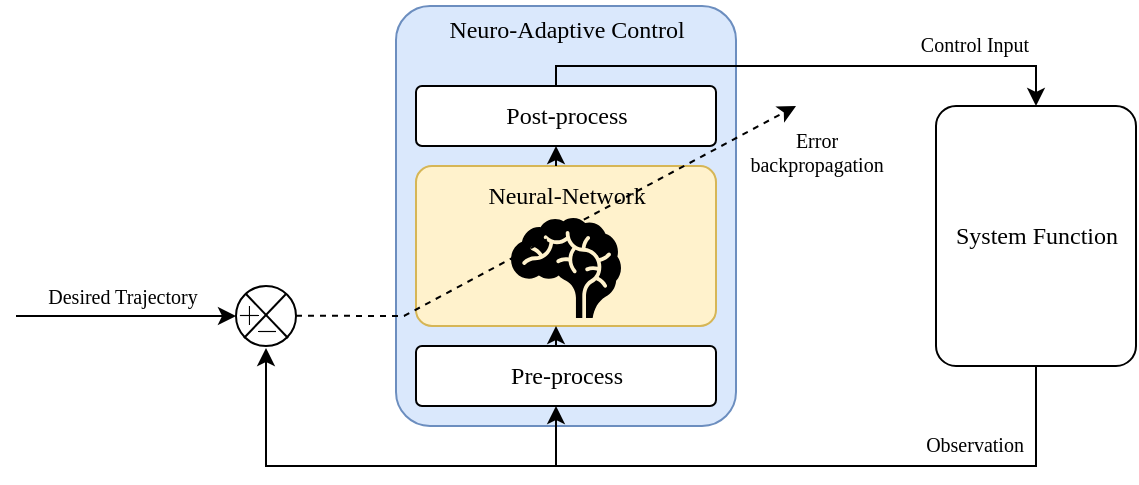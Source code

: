 <mxfile version="27.0.9">
  <diagram name="Page-1" id="c0MG-RBC0vRgcLwglr-d">
    <mxGraphModel dx="1426" dy="859" grid="1" gridSize="10" guides="1" tooltips="1" connect="1" arrows="1" fold="1" page="1" pageScale="1" pageWidth="850" pageHeight="1100" math="1" shadow="0">
      <root>
        <mxCell id="0" />
        <mxCell id="1" style="" parent="0" />
        <mxCell id="UrFGi6wFs18K0bhvfEZ_-1" value="" style="rounded=1;whiteSpace=wrap;html=1;arcSize=10;" parent="1" vertex="1">
          <mxGeometry x="510" y="290" width="100" height="130" as="geometry" />
        </mxCell>
        <mxCell id="UrFGi6wFs18K0bhvfEZ_-4" value="" style="rounded=1;whiteSpace=wrap;html=1;arcSize=10;fillColor=#dae8fc;strokeColor=#6c8ebf;" parent="1" vertex="1">
          <mxGeometry x="240" y="240" width="170" height="210" as="geometry" />
        </mxCell>
        <mxCell id="1xT_XLDmfG5W3h2NDaip-9" value="" style="rounded=1;whiteSpace=wrap;html=1;arcSize=10;fillColor=#fff2cc;strokeColor=#d6b656;" parent="1" vertex="1">
          <mxGeometry x="250" y="320" width="150" height="80" as="geometry" />
        </mxCell>
        <mxCell id="1xT_XLDmfG5W3h2NDaip-10" value="" style="rounded=1;whiteSpace=wrap;html=1;arcSize=10;" parent="1" vertex="1">
          <mxGeometry x="250" y="280" width="150" height="30" as="geometry" />
        </mxCell>
        <mxCell id="1xT_XLDmfG5W3h2NDaip-11" value="" style="rounded=1;whiteSpace=wrap;html=1;arcSize=10;" parent="1" vertex="1">
          <mxGeometry x="250" y="410" width="150" height="30" as="geometry" />
        </mxCell>
        <mxCell id="1xT_XLDmfG5W3h2NDaip-23" value="" style="ellipse;whiteSpace=wrap;html=1;aspect=fixed;" parent="1" vertex="1">
          <mxGeometry x="160" y="380" width="30" height="30" as="geometry" />
        </mxCell>
        <mxCell id="UrFGi6wFs18K0bhvfEZ_-5" value="pics" style="" parent="0" />
        <mxCell id="1xT_XLDmfG5W3h2NDaip-6" value="" style="shape=mxgraph.signs.healthcare.brain;html=1;pointerEvents=1;fillColor=#000000;strokeColor=none;verticalLabelPosition=bottom;verticalAlign=top;align=center;" parent="UrFGi6wFs18K0bhvfEZ_-5" vertex="1">
          <mxGeometry x="297.5" y="346" width="55" height="50" as="geometry" />
        </mxCell>
        <mxCell id="UrFGi6wFs18K0bhvfEZ_-6" value="sigs" style="" parent="0" />
        <mxCell id="1xT_XLDmfG5W3h2NDaip-8" value="" style="endArrow=classic;html=1;rounded=0;" parent="UrFGi6wFs18K0bhvfEZ_-6" edge="1">
          <mxGeometry width="50" height="50" relative="1" as="geometry">
            <mxPoint x="560" y="420" as="sourcePoint" />
            <mxPoint x="320" y="440" as="targetPoint" />
            <Array as="points">
              <mxPoint x="560" y="470" />
              <mxPoint x="320" y="470" />
            </Array>
          </mxGeometry>
        </mxCell>
        <mxCell id="1xT_XLDmfG5W3h2NDaip-16" value="" style="endArrow=classic;html=1;rounded=0;" parent="UrFGi6wFs18K0bhvfEZ_-6" edge="1">
          <mxGeometry width="50" height="50" relative="1" as="geometry">
            <mxPoint x="320" y="280" as="sourcePoint" />
            <mxPoint x="560" y="290" as="targetPoint" />
            <Array as="points">
              <mxPoint x="320" y="270" />
              <mxPoint x="560" y="270" />
            </Array>
          </mxGeometry>
        </mxCell>
        <mxCell id="1xT_XLDmfG5W3h2NDaip-17" value="" style="endArrow=classic;html=1;rounded=0;" parent="UrFGi6wFs18K0bhvfEZ_-6" edge="1">
          <mxGeometry width="50" height="50" relative="1" as="geometry">
            <mxPoint x="320" y="410" as="sourcePoint" />
            <mxPoint x="320" y="400" as="targetPoint" />
          </mxGeometry>
        </mxCell>
        <mxCell id="1xT_XLDmfG5W3h2NDaip-18" value="" style="endArrow=classic;html=1;rounded=0;" parent="UrFGi6wFs18K0bhvfEZ_-6" edge="1">
          <mxGeometry width="50" height="50" relative="1" as="geometry">
            <mxPoint x="320" y="320" as="sourcePoint" />
            <mxPoint x="320" y="310" as="targetPoint" />
          </mxGeometry>
        </mxCell>
        <mxCell id="1xT_XLDmfG5W3h2NDaip-19" value="" style="endArrow=classic;html=1;rounded=0;" parent="UrFGi6wFs18K0bhvfEZ_-6" edge="1">
          <mxGeometry width="50" height="50" relative="1" as="geometry">
            <mxPoint x="50" y="395" as="sourcePoint" />
            <mxPoint x="160" y="395" as="targetPoint" />
          </mxGeometry>
        </mxCell>
        <mxCell id="1xT_XLDmfG5W3h2NDaip-21" value="" style="endArrow=classic;html=1;rounded=0;dashed=1;" parent="UrFGi6wFs18K0bhvfEZ_-6" edge="1">
          <mxGeometry width="50" height="50" relative="1" as="geometry">
            <mxPoint x="190" y="394.86" as="sourcePoint" />
            <mxPoint x="440" y="290" as="targetPoint" />
            <Array as="points">
              <mxPoint x="244" y="395" />
            </Array>
          </mxGeometry>
        </mxCell>
        <mxCell id="1xT_XLDmfG5W3h2NDaip-22" value="" style="endArrow=classic;html=1;rounded=0;" parent="UrFGi6wFs18K0bhvfEZ_-6" edge="1">
          <mxGeometry width="50" height="50" relative="1" as="geometry">
            <mxPoint x="320" y="470" as="sourcePoint" />
            <mxPoint x="175" y="411" as="targetPoint" />
            <Array as="points">
              <mxPoint x="175" y="470" />
            </Array>
          </mxGeometry>
        </mxCell>
        <mxCell id="1xT_XLDmfG5W3h2NDaip-27" value="" style="endArrow=none;html=1;rounded=0;" parent="UrFGi6wFs18K0bhvfEZ_-6" edge="1">
          <mxGeometry width="50" height="50" relative="1" as="geometry">
            <mxPoint x="164" y="406" as="sourcePoint" />
            <mxPoint x="185" y="384" as="targetPoint" />
          </mxGeometry>
        </mxCell>
        <mxCell id="1xT_XLDmfG5W3h2NDaip-28" value="" style="endArrow=none;html=1;rounded=0;" parent="UrFGi6wFs18K0bhvfEZ_-6" edge="1">
          <mxGeometry width="50" height="50" relative="1" as="geometry">
            <mxPoint x="165" y="384" as="sourcePoint" />
            <mxPoint x="186" y="406" as="targetPoint" />
          </mxGeometry>
        </mxCell>
        <mxCell id="UrFGi6wFs18K0bhvfEZ_-8" value="name" style="" parent="0" />
        <mxCell id="1xT_XLDmfG5W3h2NDaip-12" value="Pre-process" style="text;html=1;align=center;verticalAlign=middle;resizable=0;points=[];autosize=1;strokeColor=none;fillColor=none;fontFamily=Times New Roman;" parent="UrFGi6wFs18K0bhvfEZ_-8" vertex="1">
          <mxGeometry x="285" y="410" width="80" height="30" as="geometry" />
        </mxCell>
        <mxCell id="1xT_XLDmfG5W3h2NDaip-13" value="Neural-Network" style="text;html=1;align=center;verticalAlign=middle;resizable=0;points=[];autosize=1;strokeColor=none;fillColor=none;fontFamily=Times New Roman;" parent="UrFGi6wFs18K0bhvfEZ_-8" vertex="1">
          <mxGeometry x="275" y="320" width="100" height="30" as="geometry" />
        </mxCell>
        <mxCell id="1xT_XLDmfG5W3h2NDaip-14" value="System Function" style="text;html=1;align=center;verticalAlign=middle;resizable=0;points=[];autosize=1;strokeColor=none;fillColor=none;fontFamily=Times New Roman;" parent="UrFGi6wFs18K0bhvfEZ_-8" vertex="1">
          <mxGeometry x="510" y="340" width="100" height="30" as="geometry" />
        </mxCell>
        <mxCell id="1xT_XLDmfG5W3h2NDaip-15" value="Post-process" style="text;html=1;align=center;verticalAlign=middle;resizable=0;points=[];autosize=1;strokeColor=none;fillColor=none;fontFamily=Times New Roman;" parent="UrFGi6wFs18K0bhvfEZ_-8" vertex="1">
          <mxGeometry x="285" y="280" width="80" height="30" as="geometry" />
        </mxCell>
        <mxCell id="1xT_XLDmfG5W3h2NDaip-24" value="Observation" style="text;html=1;align=center;verticalAlign=middle;resizable=0;points=[];autosize=1;strokeColor=none;fillColor=none;fontFamily=Times New Roman;fontSize=10;" parent="UrFGi6wFs18K0bhvfEZ_-8" vertex="1">
          <mxGeometry x="494" y="444" width="70" height="30" as="geometry" />
        </mxCell>
        <mxCell id="1xT_XLDmfG5W3h2NDaip-25" value="Control Input" style="text;html=1;align=center;verticalAlign=middle;resizable=0;points=[];autosize=1;strokeColor=none;fillColor=none;fontFamily=Times New Roman;fontSize=10;" parent="UrFGi6wFs18K0bhvfEZ_-8" vertex="1">
          <mxGeometry x="489" y="244" width="80" height="30" as="geometry" />
        </mxCell>
        <mxCell id="1xT_XLDmfG5W3h2NDaip-26" value="Desired Trajectory" style="text;html=1;align=center;verticalAlign=middle;resizable=0;points=[];autosize=1;strokeColor=none;fillColor=none;fontFamily=Times New Roman;fontSize=10;" parent="UrFGi6wFs18K0bhvfEZ_-8" vertex="1">
          <mxGeometry x="53" y="370" width="100" height="30" as="geometry" />
        </mxCell>
        <mxCell id="1xT_XLDmfG5W3h2NDaip-31" value="Error&lt;div&gt;backpropagation&lt;/div&gt;" style="text;html=1;align=center;verticalAlign=middle;resizable=0;points=[];autosize=1;strokeColor=none;fillColor=none;fontFamily=Times New Roman;fontSize=10;" parent="UrFGi6wFs18K0bhvfEZ_-8" vertex="1">
          <mxGeometry x="405" y="293" width="90" height="40" as="geometry" />
        </mxCell>
        <mxCell id="1xT_XLDmfG5W3h2NDaip-32" value="Neuro-Adaptive Control" style="text;html=1;align=center;verticalAlign=middle;resizable=0;points=[];autosize=1;strokeColor=none;fillColor=none;fontFamily=Times New Roman;" parent="UrFGi6wFs18K0bhvfEZ_-8" vertex="1">
          <mxGeometry x="255" y="237" width="140" height="30" as="geometry" />
        </mxCell>
        <mxCell id="UrFGi6wFs18K0bhvfEZ_-7" value="math" style="" parent="0" />
        <mxCell id="1xT_XLDmfG5W3h2NDaip-29" value="$$+$$" style="text;html=1;align=center;verticalAlign=middle;resizable=0;points=[];autosize=1;strokeColor=none;fillColor=none;" parent="UrFGi6wFs18K0bhvfEZ_-7" vertex="1">
          <mxGeometry x="136" y="379" width="60" height="30" as="geometry" />
        </mxCell>
        <mxCell id="1xT_XLDmfG5W3h2NDaip-30" value="$$-$$" style="text;html=1;align=center;verticalAlign=middle;resizable=0;points=[];autosize=1;strokeColor=none;fillColor=none;" parent="UrFGi6wFs18K0bhvfEZ_-7" vertex="1">
          <mxGeometry x="150" y="387" width="50" height="30" as="geometry" />
        </mxCell>
      </root>
    </mxGraphModel>
  </diagram>
</mxfile>
